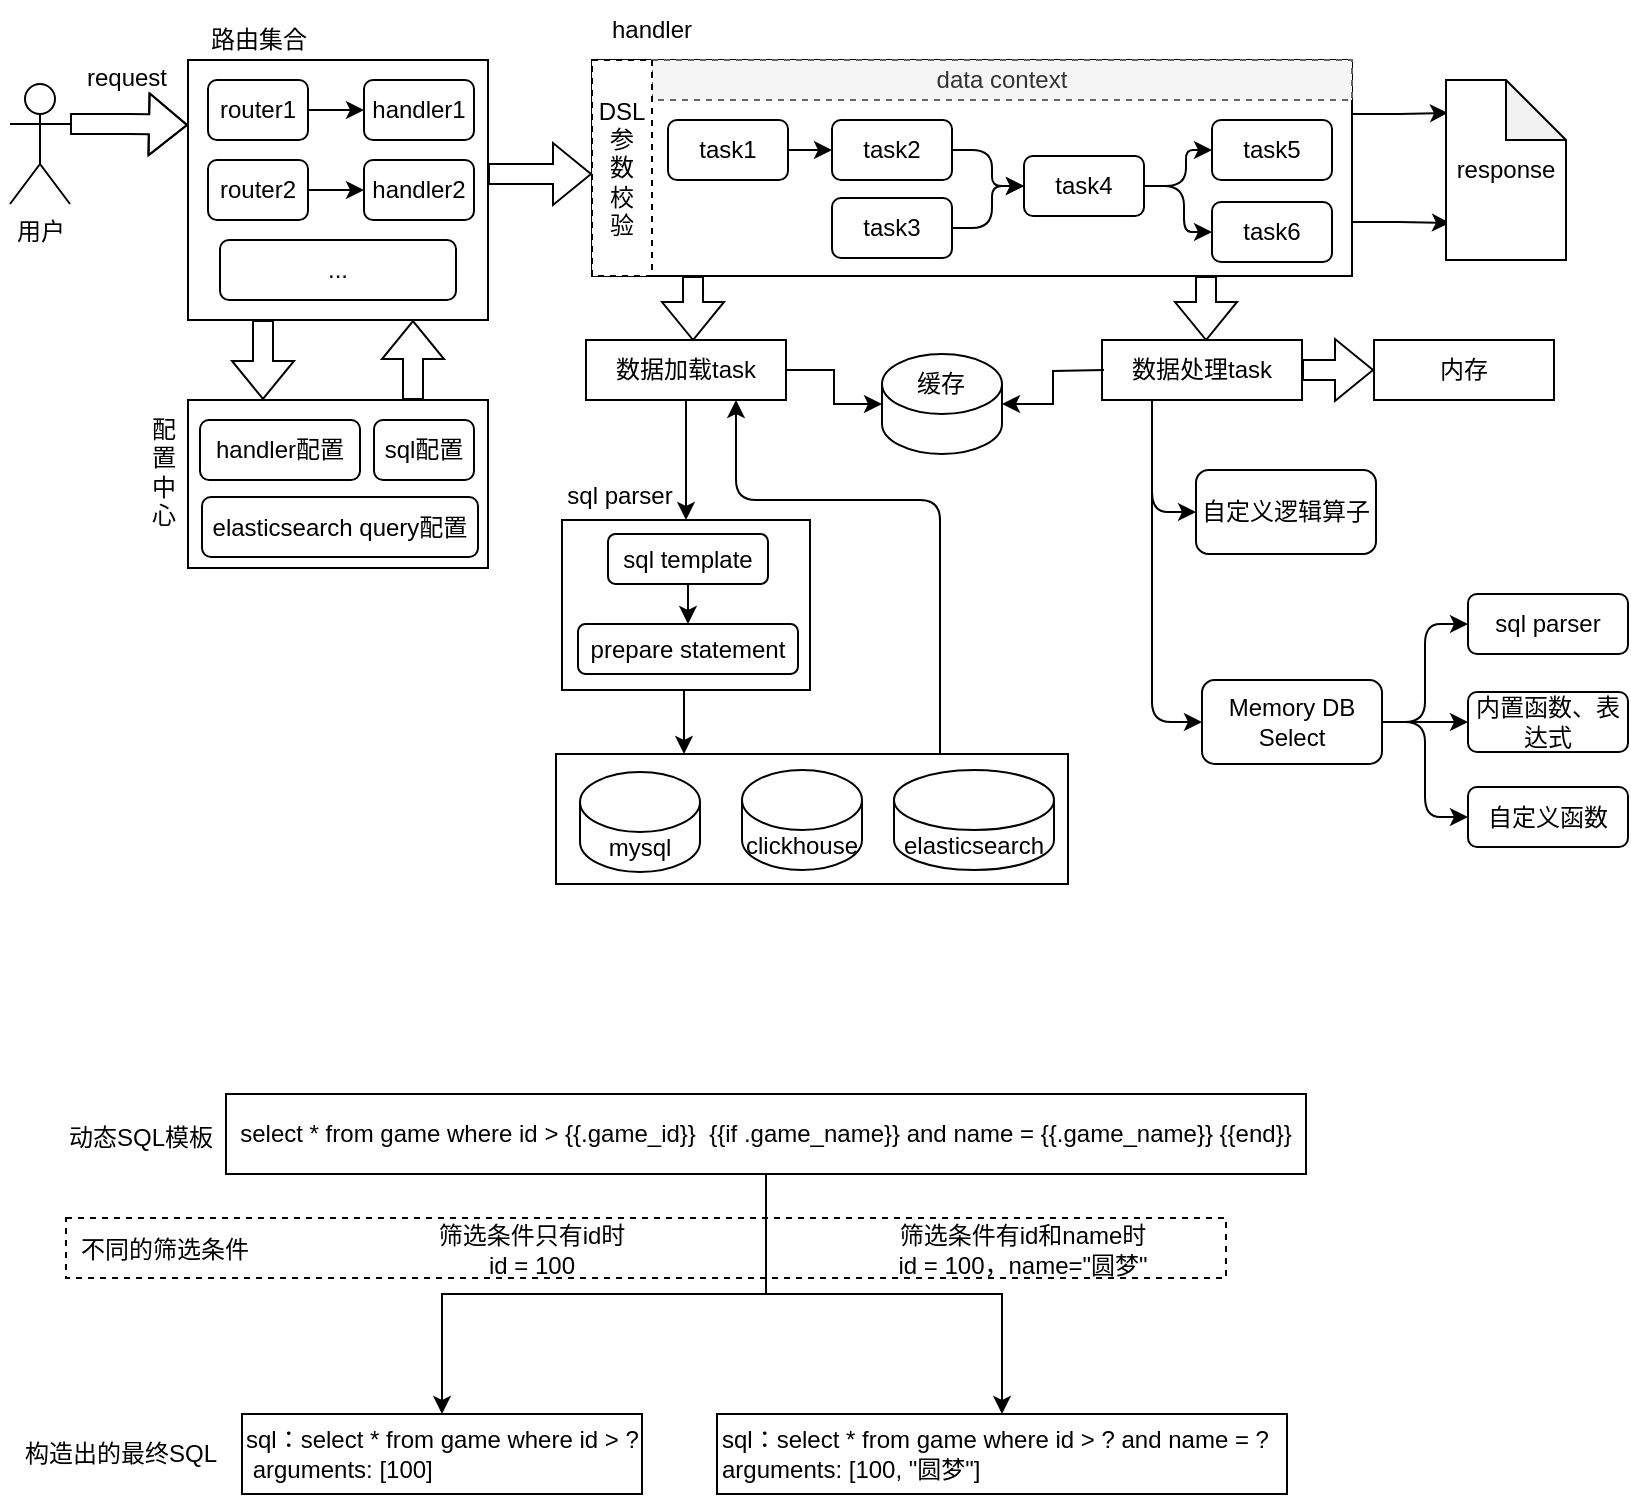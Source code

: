 <mxfile version="24.2.3" type="github">
  <diagram name="第 1 页" id="w00zjgysEMQ_pbVjgiSi">
    <mxGraphModel dx="459" dy="-161" grid="1" gridSize="10" guides="1" tooltips="1" connect="1" arrows="1" fold="1" page="1" pageScale="1" pageWidth="827" pageHeight="1169" math="0" shadow="0">
      <root>
        <mxCell id="0" />
        <mxCell id="1" parent="0" />
        <mxCell id="IlkRU-wTQOkqFaZyboPV-1" style="edgeStyle=orthogonalEdgeStyle;rounded=0;orthogonalLoop=1;jettySize=auto;html=1;exitX=0.75;exitY=0;exitDx=0;exitDy=0;entryX=0.75;entryY=1;entryDx=0;entryDy=0;shape=flexArrow;" edge="1" parent="1" source="IlkRU-wTQOkqFaZyboPV-2" target="IlkRU-wTQOkqFaZyboPV-67">
          <mxGeometry relative="1" as="geometry" />
        </mxCell>
        <mxCell id="IlkRU-wTQOkqFaZyboPV-2" value="" style="rounded=0;whiteSpace=wrap;html=1;fillColor=none;" vertex="1" parent="1">
          <mxGeometry x="1051" y="1503" width="150" height="84" as="geometry" />
        </mxCell>
        <mxCell id="IlkRU-wTQOkqFaZyboPV-3" style="edgeStyle=orthogonalEdgeStyle;rounded=1;orthogonalLoop=1;jettySize=auto;html=1;exitX=0.75;exitY=0;exitDx=0;exitDy=0;entryX=0.75;entryY=1;entryDx=0;entryDy=0;curved=0;" edge="1" parent="1" source="IlkRU-wTQOkqFaZyboPV-4" target="IlkRU-wTQOkqFaZyboPV-41">
          <mxGeometry relative="1" as="geometry">
            <Array as="points">
              <mxPoint x="1427" y="1553" />
              <mxPoint x="1325" y="1553" />
            </Array>
          </mxGeometry>
        </mxCell>
        <mxCell id="IlkRU-wTQOkqFaZyboPV-4" value="" style="rounded=0;whiteSpace=wrap;html=1;fillColor=none;" vertex="1" parent="1">
          <mxGeometry x="1235" y="1680" width="256" height="65" as="geometry" />
        </mxCell>
        <mxCell id="IlkRU-wTQOkqFaZyboPV-5" style="edgeStyle=orthogonalEdgeStyle;rounded=0;orthogonalLoop=1;jettySize=auto;html=1;exitX=1;exitY=0.25;exitDx=0;exitDy=0;entryX=0.017;entryY=0.183;entryDx=0;entryDy=0;entryPerimeter=0;" edge="1" parent="1" source="IlkRU-wTQOkqFaZyboPV-7" target="IlkRU-wTQOkqFaZyboPV-64">
          <mxGeometry relative="1" as="geometry">
            <mxPoint x="1680" y="1373.5" as="targetPoint" />
          </mxGeometry>
        </mxCell>
        <mxCell id="IlkRU-wTQOkqFaZyboPV-6" style="edgeStyle=orthogonalEdgeStyle;rounded=0;orthogonalLoop=1;jettySize=auto;html=1;exitX=1;exitY=0.75;exitDx=0;exitDy=0;entryX=0.033;entryY=0.794;entryDx=0;entryDy=0;entryPerimeter=0;" edge="1" parent="1" source="IlkRU-wTQOkqFaZyboPV-7" target="IlkRU-wTQOkqFaZyboPV-64">
          <mxGeometry relative="1" as="geometry">
            <mxPoint x="1680" y="1418.5" as="targetPoint" />
          </mxGeometry>
        </mxCell>
        <mxCell id="IlkRU-wTQOkqFaZyboPV-7" value="" style="rounded=0;whiteSpace=wrap;html=1;fillColor=none;" vertex="1" parent="1">
          <mxGeometry x="1253" y="1333" width="380" height="108" as="geometry" />
        </mxCell>
        <mxCell id="IlkRU-wTQOkqFaZyboPV-8" style="edgeStyle=orthogonalEdgeStyle;rounded=0;orthogonalLoop=1;jettySize=auto;html=1;exitX=1;exitY=0.5;exitDx=0;exitDy=0;entryX=0;entryY=0.5;entryDx=0;entryDy=0;" edge="1" parent="1" source="IlkRU-wTQOkqFaZyboPV-9" target="IlkRU-wTQOkqFaZyboPV-11">
          <mxGeometry relative="1" as="geometry" />
        </mxCell>
        <mxCell id="IlkRU-wTQOkqFaZyboPV-9" value="task1" style="rounded=1;whiteSpace=wrap;html=1;fillColor=none;" vertex="1" parent="1">
          <mxGeometry x="1291" y="1363" width="60" height="30" as="geometry" />
        </mxCell>
        <mxCell id="IlkRU-wTQOkqFaZyboPV-10" style="edgeStyle=orthogonalEdgeStyle;rounded=1;orthogonalLoop=1;jettySize=auto;html=1;exitX=1;exitY=0.5;exitDx=0;exitDy=0;entryX=0;entryY=0.5;entryDx=0;entryDy=0;curved=0;" edge="1" parent="1" source="IlkRU-wTQOkqFaZyboPV-11" target="IlkRU-wTQOkqFaZyboPV-16">
          <mxGeometry relative="1" as="geometry" />
        </mxCell>
        <mxCell id="IlkRU-wTQOkqFaZyboPV-11" value="task2" style="rounded=1;whiteSpace=wrap;html=1;fillColor=none;" vertex="1" parent="1">
          <mxGeometry x="1373" y="1363" width="60" height="30" as="geometry" />
        </mxCell>
        <mxCell id="IlkRU-wTQOkqFaZyboPV-12" style="edgeStyle=orthogonalEdgeStyle;rounded=1;orthogonalLoop=1;jettySize=auto;html=1;exitX=1;exitY=0.5;exitDx=0;exitDy=0;entryX=0;entryY=0.5;entryDx=0;entryDy=0;curved=0;" edge="1" parent="1" source="IlkRU-wTQOkqFaZyboPV-13" target="IlkRU-wTQOkqFaZyboPV-16">
          <mxGeometry relative="1" as="geometry" />
        </mxCell>
        <mxCell id="IlkRU-wTQOkqFaZyboPV-13" value="task3" style="rounded=1;whiteSpace=wrap;html=1;fillColor=none;" vertex="1" parent="1">
          <mxGeometry x="1373" y="1402" width="60" height="30" as="geometry" />
        </mxCell>
        <mxCell id="IlkRU-wTQOkqFaZyboPV-14" style="edgeStyle=orthogonalEdgeStyle;rounded=1;orthogonalLoop=1;jettySize=auto;html=1;exitX=1;exitY=0.5;exitDx=0;exitDy=0;entryX=0;entryY=0.5;entryDx=0;entryDy=0;curved=0;" edge="1" parent="1" source="IlkRU-wTQOkqFaZyboPV-16" target="IlkRU-wTQOkqFaZyboPV-18">
          <mxGeometry relative="1" as="geometry">
            <Array as="points">
              <mxPoint x="1550" y="1396" />
              <mxPoint x="1550" y="1378" />
            </Array>
          </mxGeometry>
        </mxCell>
        <mxCell id="IlkRU-wTQOkqFaZyboPV-15" style="edgeStyle=orthogonalEdgeStyle;rounded=1;orthogonalLoop=1;jettySize=auto;html=1;exitX=1;exitY=0.5;exitDx=0;exitDy=0;entryX=0;entryY=0.5;entryDx=0;entryDy=0;curved=0;" edge="1" parent="1" source="IlkRU-wTQOkqFaZyboPV-16" target="IlkRU-wTQOkqFaZyboPV-17">
          <mxGeometry relative="1" as="geometry" />
        </mxCell>
        <mxCell id="IlkRU-wTQOkqFaZyboPV-16" value="task4" style="rounded=1;whiteSpace=wrap;html=1;fillColor=none;" vertex="1" parent="1">
          <mxGeometry x="1469" y="1381" width="60" height="30" as="geometry" />
        </mxCell>
        <mxCell id="IlkRU-wTQOkqFaZyboPV-17" value="task6" style="rounded=1;whiteSpace=wrap;html=1;fillColor=none;" vertex="1" parent="1">
          <mxGeometry x="1563" y="1404" width="60" height="30" as="geometry" />
        </mxCell>
        <mxCell id="IlkRU-wTQOkqFaZyboPV-18" value="task5" style="rounded=1;whiteSpace=wrap;html=1;fillColor=none;" vertex="1" parent="1">
          <mxGeometry x="1563" y="1363" width="60" height="30" as="geometry" />
        </mxCell>
        <mxCell id="IlkRU-wTQOkqFaZyboPV-19" style="edgeStyle=orthogonalEdgeStyle;rounded=0;orthogonalLoop=1;jettySize=auto;html=1;exitX=1;exitY=0.5;exitDx=0;exitDy=0;entryX=0;entryY=0.75;entryDx=0;entryDy=0;shape=flexArrow;" edge="1" parent="1">
          <mxGeometry relative="1" as="geometry">
            <mxPoint x="1201" y="1390" as="sourcePoint" />
            <mxPoint x="1253" y="1390" as="targetPoint" />
          </mxGeometry>
        </mxCell>
        <mxCell id="IlkRU-wTQOkqFaZyboPV-24" value="handler配置" style="rounded=1;whiteSpace=wrap;html=1;fillColor=none;" vertex="1" parent="1">
          <mxGeometry x="1057" y="1513" width="80" height="30" as="geometry" />
        </mxCell>
        <mxCell id="IlkRU-wTQOkqFaZyboPV-25" value="sql配置" style="rounded=1;whiteSpace=wrap;html=1;fillColor=none;" vertex="1" parent="1">
          <mxGeometry x="1144" y="1513" width="50" height="30" as="geometry" />
        </mxCell>
        <mxCell id="IlkRU-wTQOkqFaZyboPV-26" value="mysql" style="shape=cylinder3;whiteSpace=wrap;html=1;boundedLbl=1;backgroundOutline=1;size=15;fillColor=none;" vertex="1" parent="1">
          <mxGeometry x="1247" y="1689" width="60" height="50" as="geometry" />
        </mxCell>
        <mxCell id="IlkRU-wTQOkqFaZyboPV-27" value="clickhouse" style="shape=cylinder3;whiteSpace=wrap;html=1;boundedLbl=1;backgroundOutline=1;size=15;fillColor=none;" vertex="1" parent="1">
          <mxGeometry x="1328" y="1688" width="60" height="50" as="geometry" />
        </mxCell>
        <mxCell id="IlkRU-wTQOkqFaZyboPV-28" value="elasticsearch" style="shape=cylinder3;whiteSpace=wrap;html=1;boundedLbl=1;backgroundOutline=1;size=15;fillColor=none;" vertex="1" parent="1">
          <mxGeometry x="1404" y="1688" width="80" height="50" as="geometry" />
        </mxCell>
        <mxCell id="IlkRU-wTQOkqFaZyboPV-29" value="handler" style="text;html=1;strokeColor=none;fillColor=none;align=center;verticalAlign=middle;whiteSpace=wrap;rounded=0;" vertex="1" parent="1">
          <mxGeometry x="1253" y="1303" width="60" height="30" as="geometry" />
        </mxCell>
        <mxCell id="IlkRU-wTQOkqFaZyboPV-30" value="路由集合" style="text;html=1;strokeColor=none;fillColor=none;align=center;verticalAlign=middle;whiteSpace=wrap;rounded=0;" vertex="1" parent="1">
          <mxGeometry x="1051" y="1313" width="71" height="20" as="geometry" />
        </mxCell>
        <mxCell id="IlkRU-wTQOkqFaZyboPV-31" style="edgeStyle=orthogonalEdgeStyle;rounded=0;orthogonalLoop=1;jettySize=auto;html=1;exitX=0.5;exitY=1;exitDx=0;exitDy=0;entryX=0.25;entryY=0;entryDx=0;entryDy=0;" edge="1" parent="1" source="IlkRU-wTQOkqFaZyboPV-32" target="IlkRU-wTQOkqFaZyboPV-4">
          <mxGeometry relative="1" as="geometry" />
        </mxCell>
        <mxCell id="IlkRU-wTQOkqFaZyboPV-32" value="" style="rounded=0;whiteSpace=wrap;html=1;fillColor=none;" vertex="1" parent="1">
          <mxGeometry x="1238" y="1563" width="124" height="85" as="geometry" />
        </mxCell>
        <mxCell id="IlkRU-wTQOkqFaZyboPV-33" style="edgeStyle=orthogonalEdgeStyle;rounded=0;orthogonalLoop=1;jettySize=auto;html=1;exitX=0.5;exitY=1;exitDx=0;exitDy=0;entryX=0.5;entryY=0;entryDx=0;entryDy=0;" edge="1" parent="1" source="IlkRU-wTQOkqFaZyboPV-34" target="IlkRU-wTQOkqFaZyboPV-35">
          <mxGeometry relative="1" as="geometry" />
        </mxCell>
        <mxCell id="IlkRU-wTQOkqFaZyboPV-34" value="sql template" style="rounded=1;whiteSpace=wrap;html=1;fillColor=none;" vertex="1" parent="1">
          <mxGeometry x="1261" y="1570" width="80" height="25" as="geometry" />
        </mxCell>
        <mxCell id="IlkRU-wTQOkqFaZyboPV-35" value="prepare statement" style="rounded=1;whiteSpace=wrap;html=1;fillColor=none;" vertex="1" parent="1">
          <mxGeometry x="1246" y="1615" width="110" height="25" as="geometry" />
        </mxCell>
        <mxCell id="IlkRU-wTQOkqFaZyboPV-36" value="sql parser" style="text;html=1;strokeColor=none;fillColor=none;align=center;verticalAlign=middle;whiteSpace=wrap;rounded=0;" vertex="1" parent="1">
          <mxGeometry x="1237" y="1536" width="60" height="30" as="geometry" />
        </mxCell>
        <mxCell id="IlkRU-wTQOkqFaZyboPV-39" value="配置中心" style="text;html=1;strokeColor=none;fillColor=none;align=center;verticalAlign=middle;whiteSpace=wrap;rounded=0;" vertex="1" parent="1">
          <mxGeometry x="1029" y="1514" width="20" height="50" as="geometry" />
        </mxCell>
        <mxCell id="IlkRU-wTQOkqFaZyboPV-40" style="edgeStyle=orthogonalEdgeStyle;rounded=0;orthogonalLoop=1;jettySize=auto;html=1;exitX=0.5;exitY=1;exitDx=0;exitDy=0;entryX=0.5;entryY=0;entryDx=0;entryDy=0;" edge="1" parent="1" source="IlkRU-wTQOkqFaZyboPV-41" target="IlkRU-wTQOkqFaZyboPV-32">
          <mxGeometry relative="1" as="geometry">
            <mxPoint x="1320" y="1553" as="targetPoint" />
          </mxGeometry>
        </mxCell>
        <mxCell id="IlkRU-wTQOkqFaZyboPV-41" value="数据加载task" style="rounded=0;whiteSpace=wrap;html=1;fillColor=none;" vertex="1" parent="1">
          <mxGeometry x="1250" y="1473" width="100" height="30" as="geometry" />
        </mxCell>
        <mxCell id="IlkRU-wTQOkqFaZyboPV-42" style="edgeStyle=orthogonalEdgeStyle;rounded=1;orthogonalLoop=1;jettySize=auto;html=1;exitX=0.25;exitY=1;exitDx=0;exitDy=0;entryX=0;entryY=0.5;entryDx=0;entryDy=0;curved=0;" edge="1" parent="1" source="IlkRU-wTQOkqFaZyboPV-45" target="IlkRU-wTQOkqFaZyboPV-52">
          <mxGeometry relative="1" as="geometry" />
        </mxCell>
        <mxCell id="IlkRU-wTQOkqFaZyboPV-43" style="edgeStyle=orthogonalEdgeStyle;rounded=1;orthogonalLoop=1;jettySize=auto;html=1;exitX=0.25;exitY=1;exitDx=0;exitDy=0;entryX=0;entryY=0.5;entryDx=0;entryDy=0;curved=0;" edge="1" parent="1" source="IlkRU-wTQOkqFaZyboPV-45" target="IlkRU-wTQOkqFaZyboPV-49">
          <mxGeometry relative="1" as="geometry" />
        </mxCell>
        <mxCell id="IlkRU-wTQOkqFaZyboPV-44" style="edgeStyle=orthogonalEdgeStyle;rounded=0;orthogonalLoop=1;jettySize=auto;html=1;exitX=1;exitY=0.5;exitDx=0;exitDy=0;entryX=0;entryY=0.5;entryDx=0;entryDy=0;shape=flexArrow;" edge="1" parent="1" source="IlkRU-wTQOkqFaZyboPV-45" target="IlkRU-wTQOkqFaZyboPV-65">
          <mxGeometry relative="1" as="geometry" />
        </mxCell>
        <mxCell id="IlkRU-wTQOkqFaZyboPV-45" value="数据处理task" style="rounded=0;whiteSpace=wrap;html=1;fillColor=none;" vertex="1" parent="1">
          <mxGeometry x="1508" y="1473" width="100" height="30" as="geometry" />
        </mxCell>
        <mxCell id="IlkRU-wTQOkqFaZyboPV-49" value="自定义逻辑算子" style="rounded=1;whiteSpace=wrap;html=1;fillColor=none;" vertex="1" parent="1">
          <mxGeometry x="1555" y="1538" width="90" height="42" as="geometry" />
        </mxCell>
        <mxCell id="IlkRU-wTQOkqFaZyboPV-50" style="edgeStyle=orthogonalEdgeStyle;rounded=1;orthogonalLoop=1;jettySize=auto;html=1;exitX=1;exitY=0.5;exitDx=0;exitDy=0;entryX=0;entryY=0.5;entryDx=0;entryDy=0;curved=0;" edge="1" parent="1" source="IlkRU-wTQOkqFaZyboPV-52" target="IlkRU-wTQOkqFaZyboPV-58">
          <mxGeometry relative="1" as="geometry" />
        </mxCell>
        <mxCell id="IlkRU-wTQOkqFaZyboPV-51" style="edgeStyle=orthogonalEdgeStyle;rounded=1;orthogonalLoop=1;jettySize=auto;html=1;exitX=1;exitY=0.5;exitDx=0;exitDy=0;entryX=0;entryY=0.5;entryDx=0;entryDy=0;curved=0;" edge="1" parent="1" source="IlkRU-wTQOkqFaZyboPV-52" target="IlkRU-wTQOkqFaZyboPV-59">
          <mxGeometry relative="1" as="geometry" />
        </mxCell>
        <mxCell id="IlkRU-wTQOkqFaZyboPV-109" style="edgeStyle=orthogonalEdgeStyle;rounded=1;orthogonalLoop=1;jettySize=auto;html=1;exitX=1;exitY=0.5;exitDx=0;exitDy=0;entryX=0;entryY=0.5;entryDx=0;entryDy=0;curved=0;" edge="1" parent="1" source="IlkRU-wTQOkqFaZyboPV-52" target="IlkRU-wTQOkqFaZyboPV-108">
          <mxGeometry relative="1" as="geometry" />
        </mxCell>
        <mxCell id="IlkRU-wTQOkqFaZyboPV-52" value="Memory DB Select" style="rounded=1;whiteSpace=wrap;html=1;fillColor=none;" vertex="1" parent="1">
          <mxGeometry x="1558" y="1643" width="90" height="42" as="geometry" />
        </mxCell>
        <mxCell id="IlkRU-wTQOkqFaZyboPV-53" style="edgeStyle=orthogonalEdgeStyle;rounded=0;orthogonalLoop=1;jettySize=auto;html=1;exitX=0.25;exitY=1;exitDx=0;exitDy=0;entryX=0.396;entryY=0.036;entryDx=0;entryDy=0;entryPerimeter=0;shape=flexArrow;" edge="1" parent="1">
          <mxGeometry relative="1" as="geometry">
            <mxPoint x="1303.5" y="1441" as="sourcePoint" />
            <mxPoint x="1303.54" y="1473.512" as="targetPoint" />
          </mxGeometry>
        </mxCell>
        <mxCell id="IlkRU-wTQOkqFaZyboPV-54" style="edgeStyle=orthogonalEdgeStyle;rounded=0;orthogonalLoop=1;jettySize=auto;html=1;exitX=0.25;exitY=1;exitDx=0;exitDy=0;entryX=0.396;entryY=0.036;entryDx=0;entryDy=0;entryPerimeter=0;shape=flexArrow;" edge="1" parent="1">
          <mxGeometry relative="1" as="geometry">
            <mxPoint x="1560" y="1441" as="sourcePoint" />
            <mxPoint x="1560.04" y="1473.512" as="targetPoint" />
          </mxGeometry>
        </mxCell>
        <mxCell id="IlkRU-wTQOkqFaZyboPV-58" value="内置函数、表达式" style="rounded=1;whiteSpace=wrap;html=1;fillColor=none;" vertex="1" parent="1">
          <mxGeometry x="1691" y="1649" width="80" height="30" as="geometry" />
        </mxCell>
        <mxCell id="IlkRU-wTQOkqFaZyboPV-59" value="自定义函数" style="rounded=1;whiteSpace=wrap;html=1;fillColor=none;" vertex="1" parent="1">
          <mxGeometry x="1691" y="1696.5" width="80" height="30" as="geometry" />
        </mxCell>
        <mxCell id="IlkRU-wTQOkqFaZyboPV-64" value="response" style="shape=note;whiteSpace=wrap;html=1;backgroundOutline=1;darkOpacity=0.05;" vertex="1" parent="1">
          <mxGeometry x="1680" y="1343" width="60" height="90" as="geometry" />
        </mxCell>
        <mxCell id="IlkRU-wTQOkqFaZyboPV-65" value="内存" style="rounded=0;whiteSpace=wrap;html=1;" vertex="1" parent="1">
          <mxGeometry x="1644" y="1473" width="90" height="30" as="geometry" />
        </mxCell>
        <mxCell id="IlkRU-wTQOkqFaZyboPV-66" style="edgeStyle=orthogonalEdgeStyle;rounded=0;orthogonalLoop=1;jettySize=auto;html=1;exitX=0.25;exitY=1;exitDx=0;exitDy=0;entryX=0.25;entryY=0;entryDx=0;entryDy=0;shape=flexArrow;" edge="1" parent="1" source="IlkRU-wTQOkqFaZyboPV-67" target="IlkRU-wTQOkqFaZyboPV-2">
          <mxGeometry relative="1" as="geometry" />
        </mxCell>
        <mxCell id="IlkRU-wTQOkqFaZyboPV-67" value="" style="rounded=0;whiteSpace=wrap;html=1;fillColor=none;" vertex="1" parent="1">
          <mxGeometry x="1051" y="1333" width="150" height="130" as="geometry" />
        </mxCell>
        <mxCell id="IlkRU-wTQOkqFaZyboPV-68" style="edgeStyle=orthogonalEdgeStyle;rounded=0;orthogonalLoop=1;jettySize=auto;html=1;exitX=1;exitY=0.5;exitDx=0;exitDy=0;entryX=0;entryY=0.5;entryDx=0;entryDy=0;" edge="1" parent="1" source="IlkRU-wTQOkqFaZyboPV-69" target="IlkRU-wTQOkqFaZyboPV-70">
          <mxGeometry relative="1" as="geometry" />
        </mxCell>
        <mxCell id="IlkRU-wTQOkqFaZyboPV-69" value="router1" style="rounded=1;whiteSpace=wrap;html=1;fillColor=none;" vertex="1" parent="1">
          <mxGeometry x="1061" y="1343" width="50" height="30" as="geometry" />
        </mxCell>
        <mxCell id="IlkRU-wTQOkqFaZyboPV-70" value="handler1" style="rounded=1;whiteSpace=wrap;html=1;fillColor=none;" vertex="1" parent="1">
          <mxGeometry x="1139" y="1343" width="55" height="30" as="geometry" />
        </mxCell>
        <mxCell id="IlkRU-wTQOkqFaZyboPV-71" style="edgeStyle=orthogonalEdgeStyle;rounded=0;orthogonalLoop=1;jettySize=auto;html=1;exitX=1;exitY=0.5;exitDx=0;exitDy=0;entryX=0;entryY=0.5;entryDx=0;entryDy=0;" edge="1" parent="1" source="IlkRU-wTQOkqFaZyboPV-72" target="IlkRU-wTQOkqFaZyboPV-73">
          <mxGeometry relative="1" as="geometry" />
        </mxCell>
        <mxCell id="IlkRU-wTQOkqFaZyboPV-72" value="router2" style="rounded=1;whiteSpace=wrap;html=1;fillColor=none;" vertex="1" parent="1">
          <mxGeometry x="1061" y="1383" width="50" height="30" as="geometry" />
        </mxCell>
        <mxCell id="IlkRU-wTQOkqFaZyboPV-73" value="handler2" style="rounded=1;whiteSpace=wrap;html=1;fillColor=none;" vertex="1" parent="1">
          <mxGeometry x="1139" y="1383" width="55" height="30" as="geometry" />
        </mxCell>
        <mxCell id="IlkRU-wTQOkqFaZyboPV-74" value="..." style="rounded=1;whiteSpace=wrap;html=1;fillColor=none;" vertex="1" parent="1">
          <mxGeometry x="1067" y="1423" width="118" height="30" as="geometry" />
        </mxCell>
        <mxCell id="IlkRU-wTQOkqFaZyboPV-78" value="data context" style="rounded=0;whiteSpace=wrap;html=1;fillColor=#f5f5f5;dashed=1;strokeColor=#666666;fontColor=#333333;" vertex="1" parent="1">
          <mxGeometry x="1283" y="1333" width="350" height="20" as="geometry" />
        </mxCell>
        <mxCell id="IlkRU-wTQOkqFaZyboPV-79" style="edgeStyle=orthogonalEdgeStyle;rounded=0;orthogonalLoop=1;jettySize=auto;html=1;exitX=1;exitY=0.5;exitDx=0;exitDy=0;entryX=0;entryY=0.5;entryDx=0;entryDy=0;entryPerimeter=0;" edge="1" parent="1" source="IlkRU-wTQOkqFaZyboPV-41" target="IlkRU-wTQOkqFaZyboPV-82">
          <mxGeometry relative="1" as="geometry" />
        </mxCell>
        <mxCell id="IlkRU-wTQOkqFaZyboPV-80" style="edgeStyle=orthogonalEdgeStyle;rounded=0;orthogonalLoop=1;jettySize=auto;html=1;exitX=0;exitY=0.5;exitDx=0;exitDy=0;entryX=1;entryY=0.5;entryDx=0;entryDy=0;entryPerimeter=0;" edge="1" parent="1" target="IlkRU-wTQOkqFaZyboPV-82">
          <mxGeometry relative="1" as="geometry">
            <mxPoint x="1509" y="1488" as="sourcePoint" />
          </mxGeometry>
        </mxCell>
        <mxCell id="IlkRU-wTQOkqFaZyboPV-81" value="" style="group" vertex="1" connectable="0" parent="1">
          <mxGeometry x="1398" y="1480" width="60" height="50" as="geometry" />
        </mxCell>
        <mxCell id="IlkRU-wTQOkqFaZyboPV-82" value="" style="shape=cylinder3;whiteSpace=wrap;html=1;boundedLbl=1;backgroundOutline=1;size=15;fillColor=none;" vertex="1" parent="IlkRU-wTQOkqFaZyboPV-81">
          <mxGeometry width="60" height="50" as="geometry" />
        </mxCell>
        <mxCell id="IlkRU-wTQOkqFaZyboPV-83" value="缓存" style="text;html=1;align=center;verticalAlign=middle;resizable=0;points=[];autosize=1;strokeColor=none;fillColor=none;" vertex="1" parent="IlkRU-wTQOkqFaZyboPV-81">
          <mxGeometry x="4" width="50" height="30" as="geometry" />
        </mxCell>
        <mxCell id="IlkRU-wTQOkqFaZyboPV-84" value="elasticsearch query配置" style="rounded=1;whiteSpace=wrap;html=1;fillColor=none;" vertex="1" parent="1">
          <mxGeometry x="1058" y="1551.5" width="138" height="30" as="geometry" />
        </mxCell>
        <mxCell id="IlkRU-wTQOkqFaZyboPV-77" value="DSL参&lt;br&gt;数&lt;br&gt;校&lt;br&gt;验" style="rounded=0;whiteSpace=wrap;html=1;dashed=1;fillColor=default;" vertex="1" parent="1">
          <mxGeometry x="1253" y="1333" width="30" height="108" as="geometry" />
        </mxCell>
        <mxCell id="IlkRU-wTQOkqFaZyboPV-87" style="edgeStyle=orthogonalEdgeStyle;rounded=0;orthogonalLoop=1;jettySize=auto;html=1;exitX=1;exitY=0.333;exitDx=0;exitDy=0;exitPerimeter=0;entryX=0;entryY=0.25;entryDx=0;entryDy=0;shape=flexArrow;" edge="1" parent="1" source="IlkRU-wTQOkqFaZyboPV-86" target="IlkRU-wTQOkqFaZyboPV-67">
          <mxGeometry relative="1" as="geometry" />
        </mxCell>
        <mxCell id="IlkRU-wTQOkqFaZyboPV-86" value="用户" style="shape=umlActor;verticalLabelPosition=bottom;verticalAlign=top;html=1;outlineConnect=0;" vertex="1" parent="1">
          <mxGeometry x="962" y="1345" width="30" height="60" as="geometry" />
        </mxCell>
        <mxCell id="IlkRU-wTQOkqFaZyboPV-88" value="request" style="text;html=1;align=center;verticalAlign=middle;resizable=0;points=[];autosize=1;strokeColor=none;fillColor=none;" vertex="1" parent="1">
          <mxGeometry x="990" y="1327" width="60" height="30" as="geometry" />
        </mxCell>
        <mxCell id="IlkRU-wTQOkqFaZyboPV-94" style="edgeStyle=orthogonalEdgeStyle;rounded=0;orthogonalLoop=1;jettySize=auto;html=1;exitX=0.5;exitY=1;exitDx=0;exitDy=0;entryX=0.5;entryY=0;entryDx=0;entryDy=0;" edge="1" parent="1" source="IlkRU-wTQOkqFaZyboPV-91" target="IlkRU-wTQOkqFaZyboPV-93">
          <mxGeometry relative="1" as="geometry" />
        </mxCell>
        <mxCell id="IlkRU-wTQOkqFaZyboPV-95" style="edgeStyle=orthogonalEdgeStyle;rounded=0;orthogonalLoop=1;jettySize=auto;html=1;exitX=0.5;exitY=1;exitDx=0;exitDy=0;entryX=0.5;entryY=0;entryDx=0;entryDy=0;" edge="1" parent="1" source="IlkRU-wTQOkqFaZyboPV-91" target="IlkRU-wTQOkqFaZyboPV-92">
          <mxGeometry relative="1" as="geometry" />
        </mxCell>
        <mxCell id="IlkRU-wTQOkqFaZyboPV-91" value="select * from game where id &amp;gt; {{.game_id}}&amp;nbsp; {{if .game_name}} and&amp;nbsp;name = {{.game_name}} {{end}}" style="whiteSpace=wrap;html=1;" vertex="1" parent="1">
          <mxGeometry x="1070" y="1850" width="540" height="40" as="geometry" />
        </mxCell>
        <mxCell id="IlkRU-wTQOkqFaZyboPV-92" value="sql：select * from game where id &amp;gt; ? and name = ?&lt;div&gt;arguments: [100, &quot;圆梦&quot;]&lt;/div&gt;" style="whiteSpace=wrap;html=1;align=left;" vertex="1" parent="1">
          <mxGeometry x="1315.5" y="2010" width="285" height="40" as="geometry" />
        </mxCell>
        <mxCell id="IlkRU-wTQOkqFaZyboPV-93" value="sql：select * from game where id &amp;gt; ?&lt;div&gt;&amp;nbsp;arguments: [100]&lt;/div&gt;" style="whiteSpace=wrap;html=1;align=left;" vertex="1" parent="1">
          <mxGeometry x="1078" y="2010" width="200" height="40" as="geometry" />
        </mxCell>
        <mxCell id="IlkRU-wTQOkqFaZyboPV-98" value="动态SQL模板" style="text;html=1;align=center;verticalAlign=middle;resizable=0;points=[];autosize=1;strokeColor=none;fillColor=none;" vertex="1" parent="1">
          <mxGeometry x="977" y="1857" width="100" height="30" as="geometry" />
        </mxCell>
        <mxCell id="IlkRU-wTQOkqFaZyboPV-100" value="构造出的最终SQL" style="text;html=1;align=center;verticalAlign=middle;resizable=0;points=[];autosize=1;strokeColor=none;fillColor=none;" vertex="1" parent="1">
          <mxGeometry x="957" y="2015" width="120" height="30" as="geometry" />
        </mxCell>
        <mxCell id="IlkRU-wTQOkqFaZyboPV-101" value="&lt;span style=&quot;text-wrap: nowrap;&quot;&gt;筛选条件只有id时&lt;/span&gt;&lt;div style=&quot;text-wrap: nowrap;&quot;&gt;id = 100&lt;/div&gt;" style="whiteSpace=wrap;html=1;dashed=1;fillColor=none;strokeColor=none;" vertex="1" parent="1">
          <mxGeometry x="1163" y="1913" width="120" height="30" as="geometry" />
        </mxCell>
        <mxCell id="IlkRU-wTQOkqFaZyboPV-102" value="&lt;span style=&quot;text-wrap: nowrap;&quot;&gt;筛选条件有id和name时&lt;/span&gt;&lt;div style=&quot;text-wrap: nowrap;&quot;&gt;id = 100，name=&quot;圆梦&quot;&lt;/div&gt;" style="whiteSpace=wrap;html=1;dashed=1;fillColor=none;strokeColor=none;" vertex="1" parent="1">
          <mxGeometry x="1404" y="1913" width="129" height="30" as="geometry" />
        </mxCell>
        <mxCell id="IlkRU-wTQOkqFaZyboPV-106" value="不同的筛选条件" style="text;html=1;align=center;verticalAlign=middle;resizable=0;points=[];autosize=1;strokeColor=none;fillColor=none;" vertex="1" parent="1">
          <mxGeometry x="984" y="1913" width="110" height="30" as="geometry" />
        </mxCell>
        <mxCell id="IlkRU-wTQOkqFaZyboPV-107" value="" style="whiteSpace=wrap;html=1;fillColor=none;dashed=1;" vertex="1" parent="1">
          <mxGeometry x="990" y="1912" width="580" height="30" as="geometry" />
        </mxCell>
        <mxCell id="IlkRU-wTQOkqFaZyboPV-108" value="sql parser" style="rounded=1;whiteSpace=wrap;html=1;fillColor=none;" vertex="1" parent="1">
          <mxGeometry x="1691" y="1600" width="80" height="30" as="geometry" />
        </mxCell>
      </root>
    </mxGraphModel>
  </diagram>
</mxfile>
